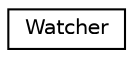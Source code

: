 digraph "Graphical Class Hierarchy"
{
 // LATEX_PDF_SIZE
  edge [fontname="Helvetica",fontsize="10",labelfontname="Helvetica",labelfontsize="10"];
  node [fontname="Helvetica",fontsize="10",shape=record];
  rankdir="LR";
  Node0 [label="Watcher",height=0.2,width=0.4,color="black", fillcolor="white", style="filled",URL="$classWatcher.html",tooltip=" "];
}
